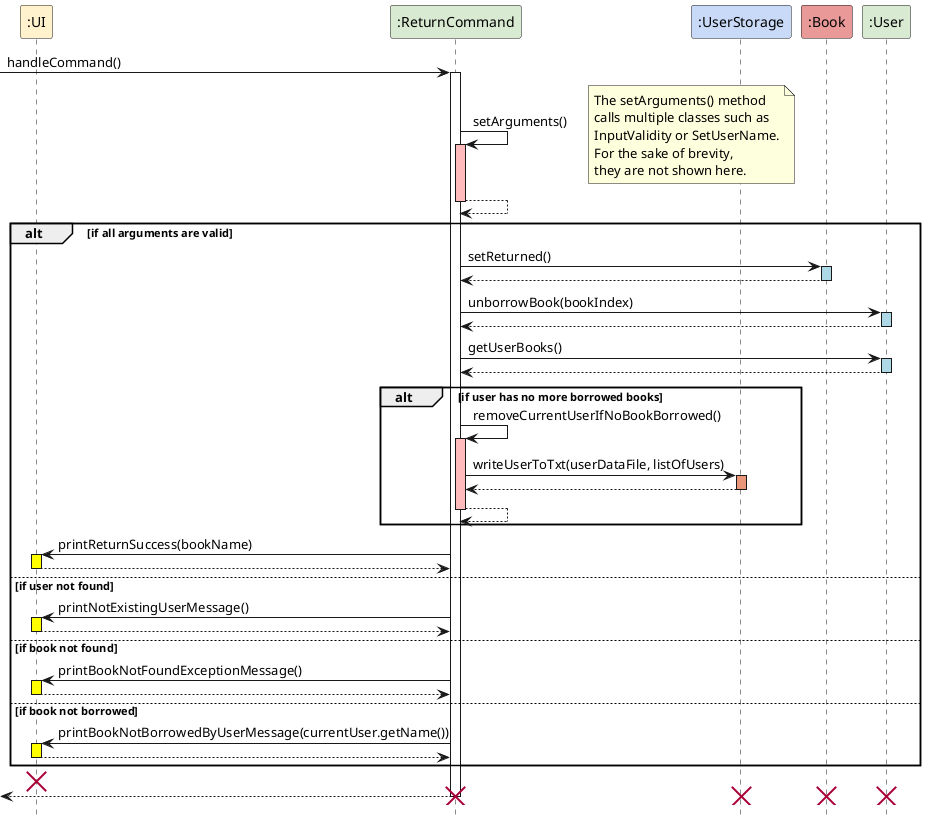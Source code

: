 @startuml
' Define colors using preprocessor directives
!define UI_COLOR #FFF2CC
!define RETURN_COLOR #D9EAD3
!define USERSTORAGE_COLOR #C9DAF8
!define BOOK_COLOR #EA9999
!define USER_COLOR #D9EAD3

hide footbox

' Define participants with colors
participant ":UI" as Ui UI_COLOR
participant ":ReturnCommand" as retCmd RETURN_COLOR
participant ":UserStorage" as uStorage USERSTORAGE_COLOR
participant ":Book" as book BOOK_COLOR
participant ":User" as user USER_COLOR

' Sequence of interactions
[-> retCmd : handleCommand()
activate retCmd

retCmd -> retCmd : setArguments()
note right
     The setArguments() method
     calls multiple classes such as
     InputValidity or SetUserName.
     For the sake of brevity,
     they are not shown here.
end note
activate retCmd #FFBBBB
retCmd --> retCmd
deactivate retCmd

alt if all arguments are valid
    retCmd -> book : setReturned()
    activate book #ADD8E6
    book --> retCmd
    deactivate book

    retCmd -> user : unborrowBook(bookIndex)
    activate user #ADD8E6
    user --> retCmd
    deactivate user

    ' Check if the user has no more borrowed books and remove them if necessary
    retCmd -> user : getUserBooks()
    activate user #ADD8E6
    user --> retCmd
    deactivate user

    alt if user has no more borrowed books
        retCmd -> retCmd : removeCurrentUserIfNoBookBorrowed()
        activate retCmd #FFBBBB
        retCmd -> uStorage : writeUserToTxt(userDataFile, listOfUsers)
        activate uStorage #DarkSalmon
        uStorage --> retCmd
        deactivate uStorage
        retCmd --> retCmd
        deactivate retCmd

    end

    retCmd -> Ui : printReturnSuccess(bookName)
    activate Ui #Yellow
    Ui --> retCmd
    deactivate Ui
else if user not found
    retCmd -> Ui : printNotExistingUserMessage()
    activate Ui #Yellow
    Ui --> retCmd
    deactivate Ui
else if book not found
    retCmd -> Ui : printBookNotFoundExceptionMessage()
    activate Ui #Yellow
    Ui --> retCmd
    deactivate Ui
else if book not borrowed
    retCmd -> Ui : printBookNotBorrowedByUserMessage(currentUser.getName())
    activate Ui #Yellow
    Ui --> retCmd
    deactivate Ui
end

destroy Ui
[<-- retCmd
deactivate retCmd
destroy book
destroy user
destroy uStorage
destroy retCmd

@enduml
